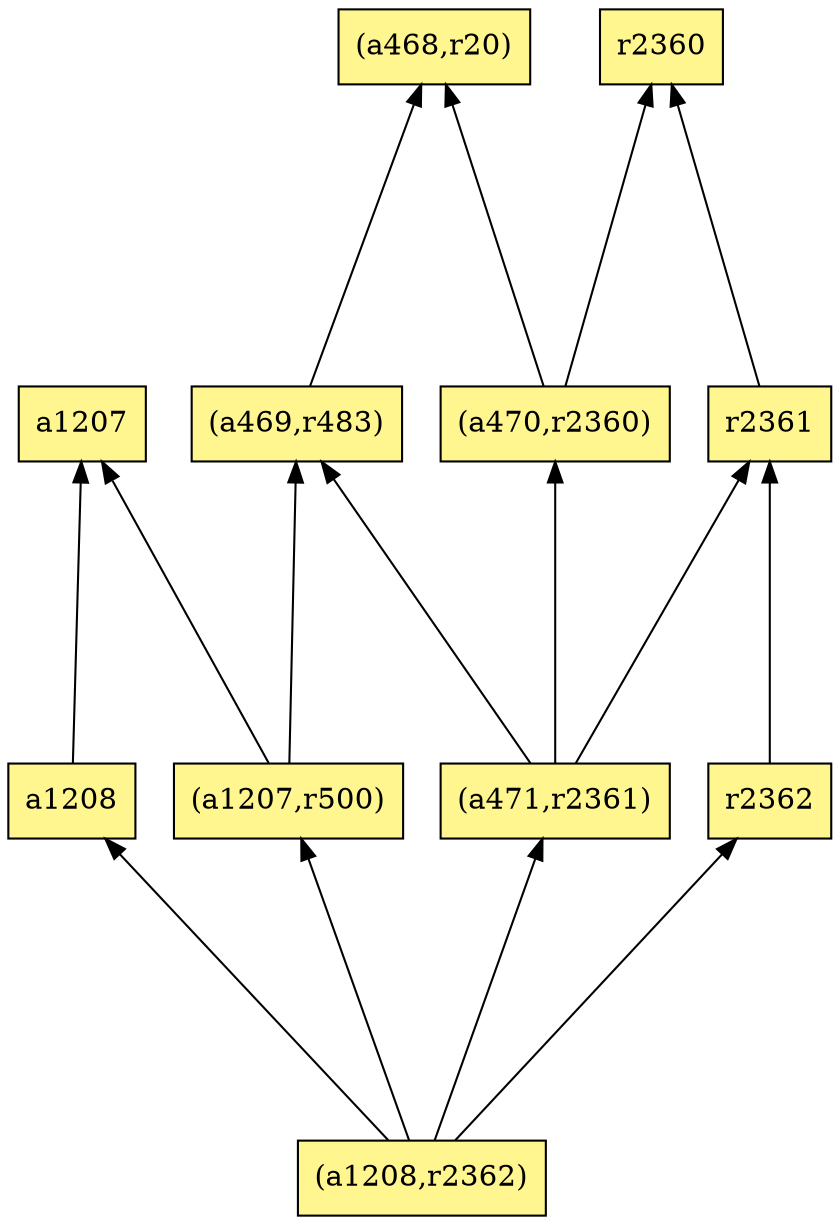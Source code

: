 digraph G {
rankdir=BT;ranksep="2.0";
"(a1207,r500)" [shape=record,fillcolor=khaki1,style=filled,label="{(a1207,r500)}"];
"r2360" [shape=record,fillcolor=khaki1,style=filled,label="{r2360}"];
"(a470,r2360)" [shape=record,fillcolor=khaki1,style=filled,label="{(a470,r2360)}"];
"(a468,r20)" [shape=record,fillcolor=khaki1,style=filled,label="{(a468,r20)}"];
"(a1208,r2362)" [shape=record,fillcolor=khaki1,style=filled,label="{(a1208,r2362)}"];
"(a469,r483)" [shape=record,fillcolor=khaki1,style=filled,label="{(a469,r483)}"];
"a1208" [shape=record,fillcolor=khaki1,style=filled,label="{a1208}"];
"a1207" [shape=record,fillcolor=khaki1,style=filled,label="{a1207}"];
"r2362" [shape=record,fillcolor=khaki1,style=filled,label="{r2362}"];
"r2361" [shape=record,fillcolor=khaki1,style=filled,label="{r2361}"];
"(a471,r2361)" [shape=record,fillcolor=khaki1,style=filled,label="{(a471,r2361)}"];
"(a1207,r500)" -> "(a469,r483)"
"(a1207,r500)" -> "a1207"
"(a470,r2360)" -> "r2360"
"(a470,r2360)" -> "(a468,r20)"
"(a1208,r2362)" -> "(a1207,r500)"
"(a1208,r2362)" -> "a1208"
"(a1208,r2362)" -> "r2362"
"(a1208,r2362)" -> "(a471,r2361)"
"(a469,r483)" -> "(a468,r20)"
"a1208" -> "a1207"
"r2362" -> "r2361"
"r2361" -> "r2360"
"(a471,r2361)" -> "(a469,r483)"
"(a471,r2361)" -> "(a470,r2360)"
"(a471,r2361)" -> "r2361"
}
